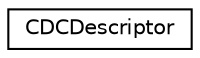 digraph "Graphical Class Hierarchy"
{
  edge [fontname="Helvetica",fontsize="10",labelfontname="Helvetica",labelfontsize="10"];
  node [fontname="Helvetica",fontsize="10",shape=record];
  rankdir="LR";
  Node1 [label="CDCDescriptor",height=0.2,width=0.4,color="black", fillcolor="white", style="filled",URL="$d6/d2e/structCDCDescriptor.html"];
}
